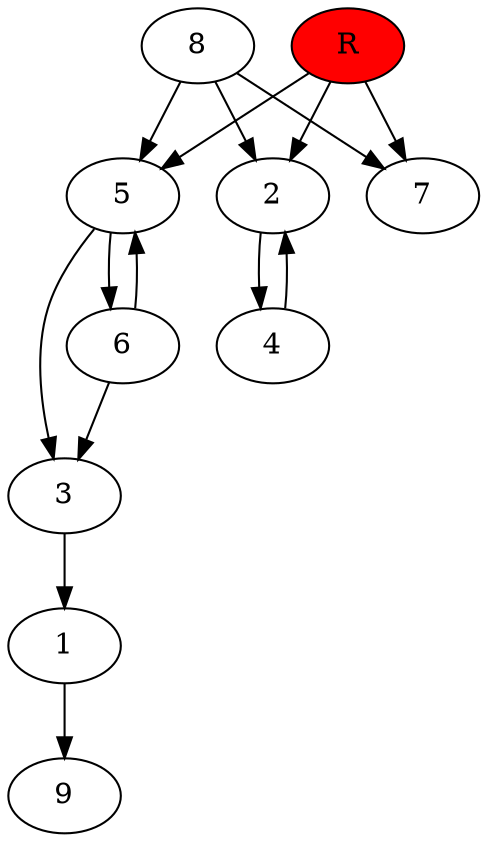 digraph prb32942 {
	1
	2
	3
	4
	5
	6
	7
	8
	R [fillcolor="#ff0000" style=filled]
	1 -> 9
	2 -> 4
	3 -> 1
	4 -> 2
	5 -> 3
	5 -> 6
	6 -> 3
	6 -> 5
	8 -> 2
	8 -> 5
	8 -> 7
	R -> 2
	R -> 5
	R -> 7
}
